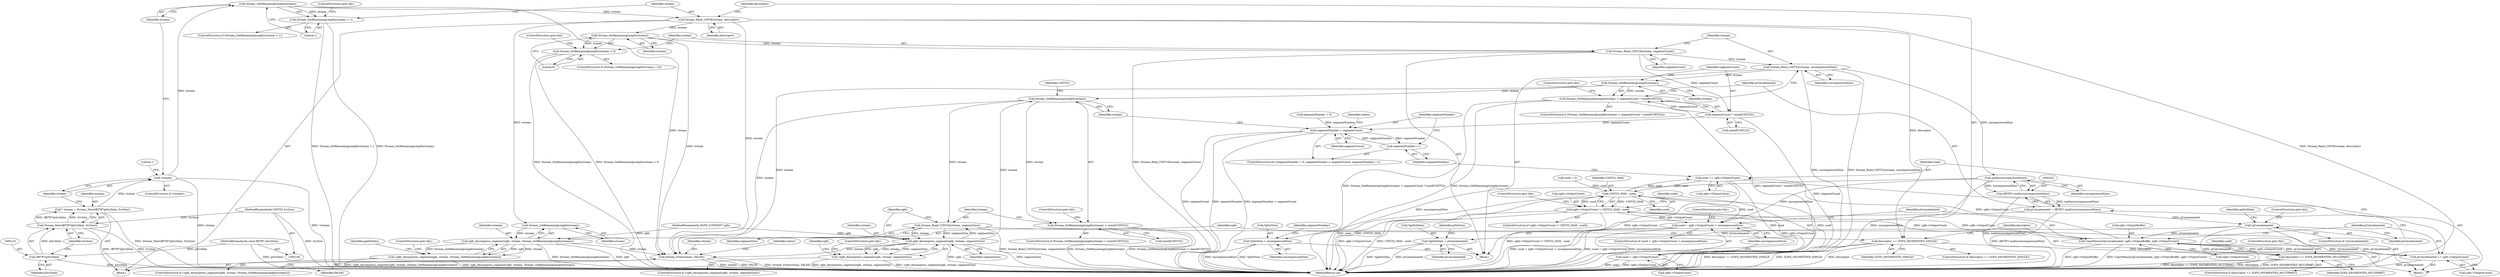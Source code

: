 digraph "0_FreeRDP_602f4a2e14b41703b5f431de3154cd46a5750a2d@API" {
"1000134" [label="(Call,Stream_GetRemainingLength(stream))"];
"1000127" [label="(Call,!stream)"];
"1000119" [label="(Call,* stream = Stream_New((BYTE*)pSrcData, SrcSize))"];
"1000121" [label="(Call,Stream_New((BYTE*)pSrcData, SrcSize))"];
"1000122" [label="(Call,(BYTE*)pSrcData)"];
"1000106" [label="(MethodParameterIn,const BYTE* pSrcData)"];
"1000107" [label="(MethodParameterIn,UINT32 SrcSize)"];
"1000133" [label="(Call,Stream_GetRemainingLength(stream) < 1)"];
"1000138" [label="(Call,Stream_Read_UINT8(stream, descriptor))"];
"1000142" [label="(Call,descriptor == ZGFX_SEGMENTED_SINGLE)"];
"1000195" [label="(Call,descriptor == ZGFX_SEGMENTED_MULTIPART)"];
"1000151" [label="(Call,Stream_GetRemainingLength(stream))"];
"1000148" [label="(Call,zgfx_decompress_segment(zgfx, stream, Stream_GetRemainingLength(stream)))"];
"1000147" [label="(Call,!zgfx_decompress_segment(zgfx, stream, Stream_GetRemainingLength(stream)))"];
"1000317" [label="(Call,Stream_Free(stream, FALSE))"];
"1000210" [label="(Call,Stream_GetRemainingLength(stream))"];
"1000209" [label="(Call,Stream_GetRemainingLength(stream) < 6)"];
"1000214" [label="(Call,Stream_Read_UINT16(stream, segmentCount))"];
"1000217" [label="(Call,Stream_Read_UINT32(stream, uncompressedSize))"];
"1000222" [label="(Call,Stream_GetRemainingLength(stream))"];
"1000221" [label="(Call,Stream_GetRemainingLength(stream) < segmentCount * sizeof(UINT32))"];
"1000259" [label="(Call,Stream_GetRemainingLength(stream))"];
"1000258" [label="(Call,Stream_GetRemainingLength(stream) < sizeof(UINT32))"];
"1000264" [label="(Call,Stream_Read_UINT32(stream, segmentSize))"];
"1000269" [label="(Call,zgfx_decompress_segment(zgfx, stream, segmentSize))"];
"1000268" [label="(Call,!zgfx_decompress_segment(zgfx, stream, segmentSize))"];
"1000233" [label="(Call,malloc(uncompressedSize))"];
"1000231" [label="(Call,(BYTE*) malloc(uncompressedSize))"];
"1000229" [label="(Call,pConcatenated = (BYTE*) malloc(uncompressedSize))"];
"1000236" [label="(Call,!pConcatenated)"];
"1000239" [label="(Call,*ppDstData = pConcatenated)"];
"1000292" [label="(Call,CopyMemory(pConcatenated, zgfx->OutputBuffer, zgfx->OutputCount))"];
"1000275" [label="(Call,zgfx->OutputCount > UINT32_MAX - used)"];
"1000284" [label="(Call,used + zgfx->OutputCount > uncompressedSize)"];
"1000285" [label="(Call,used + zgfx->OutputCount)"];
"1000300" [label="(Call,pConcatenated += zgfx->OutputCount)"];
"1000305" [label="(Call,used += zgfx->OutputCount)"];
"1000279" [label="(Call,UINT32_MAX - used)"];
"1000243" [label="(Call,*pDstSize = uncompressedSize)"];
"1000224" [label="(Call,segmentCount * sizeof(UINT32))"];
"1000251" [label="(Call,segmentNumber < segmentCount)"];
"1000254" [label="(Call,segmentNumber++)"];
"1000205" [label="(Call,used = 0)"];
"1000142" [label="(Call,descriptor == ZGFX_SEGMENTED_SINGLE)"];
"1000287" [label="(Call,zgfx->OutputCount)"];
"1000148" [label="(Call,zgfx_decompress_segment(zgfx, stream, Stream_GetRemainingLength(stream)))"];
"1000195" [label="(Call,descriptor == ZGFX_SEGMENTED_MULTIPART)"];
"1000217" [label="(Call,Stream_Read_UINT32(stream, uncompressedSize))"];
"1000294" [label="(Call,zgfx->OutputBuffer)"];
"1000293" [label="(Identifier,pConcatenated)"];
"1000218" [label="(Identifier,stream)"];
"1000307" [label="(Call,zgfx->OutputCount)"];
"1000152" [label="(Identifier,stream)"];
"1000317" [label="(Call,Stream_Free(stream, FALSE))"];
"1000259" [label="(Call,Stream_GetRemainingLength(stream))"];
"1000284" [label="(Call,used + zgfx->OutputCount > uncompressedSize)"];
"1000219" [label="(Identifier,uncompressedSize)"];
"1000240" [label="(Call,*ppDstData)"];
"1000131" [label="(Literal,1)"];
"1000305" [label="(Call,used += zgfx->OutputCount)"];
"1000272" [label="(Identifier,segmentSize)"];
"1000276" [label="(Call,zgfx->OutputCount)"];
"1000281" [label="(Identifier,used)"];
"1000107" [label="(MethodParameterIn,UINT32 SrcSize)"];
"1000290" [label="(Identifier,uncompressedSize)"];
"1000248" [label="(Call,segmentNumber = 0)"];
"1000291" [label="(ControlStructure,goto fail;)"];
"1000273" [label="(ControlStructure,goto fail;)"];
"1000124" [label="(Identifier,pSrcData)"];
"1000147" [label="(Call,!zgfx_decompress_segment(zgfx, stream, Stream_GetRemainingLength(stream)))"];
"1000251" [label="(Call,segmentNumber < segmentCount)"];
"1000300" [label="(Call,pConcatenated += zgfx->OutputCount)"];
"1000254" [label="(Call,segmentNumber++)"];
"1000321" [label="(Identifier,status)"];
"1000253" [label="(Identifier,segmentCount)"];
"1000236" [label="(Call,!pConcatenated)"];
"1000211" [label="(Identifier,stream)"];
"1000139" [label="(Identifier,stream)"];
"1000120" [label="(Identifier,stream)"];
"1000225" [label="(Identifier,segmentCount)"];
"1000267" [label="(ControlStructure,if (!zgfx_decompress_segment(zgfx, stream, segmentSize)))"];
"1000285" [label="(Call,used + zgfx->OutputCount)"];
"1000153" [label="(ControlStructure,goto fail;)"];
"1000150" [label="(Identifier,stream)"];
"1000238" [label="(ControlStructure,goto fail;)"];
"1000222" [label="(Call,Stream_GetRemainingLength(stream))"];
"1000221" [label="(Call,Stream_GetRemainingLength(stream) < segmentCount * sizeof(UINT32))"];
"1000146" [label="(ControlStructure,if (!zgfx_decompress_segment(zgfx, stream, Stream_GetRemainingLength(stream))))"];
"1000255" [label="(Identifier,segmentNumber)"];
"1000121" [label="(Call,Stream_New((BYTE*)pSrcData, SrcSize))"];
"1000194" [label="(ControlStructure,if (descriptor == ZGFX_SEGMENTED_MULTIPART))"];
"1000314" [label="(Identifier,status)"];
"1000197" [label="(Identifier,ZGFX_SEGMENTED_MULTIPART)"];
"1000128" [label="(Identifier,stream)"];
"1000268" [label="(Call,!zgfx_decompress_segment(zgfx, stream, segmentSize))"];
"1000306" [label="(Identifier,used)"];
"1000274" [label="(ControlStructure,if (zgfx->OutputCount > UINT32_MAX - used))"];
"1000280" [label="(Identifier,UINT32_MAX)"];
"1000234" [label="(Identifier,uncompressedSize)"];
"1000119" [label="(Call,* stream = Stream_New((BYTE*)pSrcData, SrcSize))"];
"1000249" [label="(Identifier,segmentNumber)"];
"1000122" [label="(Call,(BYTE*)pSrcData)"];
"1000301" [label="(Identifier,pConcatenated)"];
"1000322" [label="(MethodReturn,int)"];
"1000226" [label="(Call,sizeof(UINT32))"];
"1000206" [label="(Identifier,used)"];
"1000233" [label="(Call,malloc(uncompressedSize))"];
"1000237" [label="(Identifier,pConcatenated)"];
"1000277" [label="(Identifier,zgfx)"];
"1000140" [label="(Identifier,descriptor)"];
"1000241" [label="(Identifier,ppDstData)"];
"1000257" [label="(ControlStructure,if (Stream_GetRemainingLength(stream) < sizeof(UINT32)))"];
"1000209" [label="(Call,Stream_GetRemainingLength(stream) < 6)"];
"1000265" [label="(Identifier,stream)"];
"1000252" [label="(Identifier,segmentNumber)"];
"1000235" [label="(ControlStructure,if (!pConcatenated))"];
"1000262" [label="(Identifier,UINT32)"];
"1000244" [label="(Call,*pDstSize)"];
"1000125" [label="(Identifier,SrcSize)"];
"1000243" [label="(Call,*pDstSize = uncompressedSize)"];
"1000137" [label="(ControlStructure,goto fail;)"];
"1000127" [label="(Call,!stream)"];
"1000215" [label="(Identifier,stream)"];
"1000319" [label="(Identifier,FALSE)"];
"1000198" [label="(Block,)"];
"1000231" [label="(Call,(BYTE*) malloc(uncompressedSize))"];
"1000286" [label="(Identifier,used)"];
"1000105" [label="(MethodParameterIn,ZGFX_CONTEXT* zgfx)"];
"1000230" [label="(Identifier,pConcatenated)"];
"1000210" [label="(Call,Stream_GetRemainingLength(stream))"];
"1000297" [label="(Call,zgfx->OutputCount)"];
"1000126" [label="(ControlStructure,if (!stream))"];
"1000214" [label="(Call,Stream_Read_UINT16(stream, segmentCount))"];
"1000279" [label="(Call,UINT32_MAX - used)"];
"1000312" [label="(ControlStructure,goto fail;)"];
"1000135" [label="(Identifier,stream)"];
"1000220" [label="(ControlStructure,if (Stream_GetRemainingLength(stream) < segmentCount * sizeof(UINT32)))"];
"1000282" [label="(ControlStructure,goto fail;)"];
"1000269" [label="(Call,zgfx_decompress_segment(zgfx, stream, segmentSize))"];
"1000260" [label="(Identifier,stream)"];
"1000228" [label="(ControlStructure,goto fail;)"];
"1000246" [label="(Identifier,uncompressedSize)"];
"1000138" [label="(Call,Stream_Read_UINT8(stream, descriptor))"];
"1000245" [label="(Identifier,pDstSize)"];
"1000261" [label="(Call,sizeof(UINT32))"];
"1000208" [label="(ControlStructure,if (Stream_GetRemainingLength(stream) < 6))"];
"1000318" [label="(Identifier,stream)"];
"1000149" [label="(Identifier,zgfx)"];
"1000256" [label="(Block,)"];
"1000229" [label="(Call,pConcatenated = (BYTE*) malloc(uncompressedSize))"];
"1000196" [label="(Identifier,descriptor)"];
"1000275" [label="(Call,zgfx->OutputCount > UINT32_MAX - used)"];
"1000216" [label="(Identifier,segmentCount)"];
"1000302" [label="(Call,zgfx->OutputCount)"];
"1000224" [label="(Call,segmentCount * sizeof(UINT32))"];
"1000271" [label="(Identifier,stream)"];
"1000270" [label="(Identifier,zgfx)"];
"1000239" [label="(Call,*ppDstData = pConcatenated)"];
"1000213" [label="(ControlStructure,goto fail;)"];
"1000151" [label="(Call,Stream_GetRemainingLength(stream))"];
"1000144" [label="(Identifier,ZGFX_SEGMENTED_SINGLE)"];
"1000242" [label="(Identifier,pConcatenated)"];
"1000143" [label="(Identifier,descriptor)"];
"1000264" [label="(Call,Stream_Read_UINT32(stream, segmentSize))"];
"1000258" [label="(Call,Stream_GetRemainingLength(stream) < sizeof(UINT32))"];
"1000132" [label="(ControlStructure,if (Stream_GetRemainingLength(stream) < 1))"];
"1000212" [label="(Literal,6)"];
"1000292" [label="(Call,CopyMemory(pConcatenated, zgfx->OutputBuffer, zgfx->OutputCount))"];
"1000141" [label="(ControlStructure,if (descriptor == ZGFX_SEGMENTED_SINGLE))"];
"1000156" [label="(Identifier,ppDstData)"];
"1000106" [label="(MethodParameterIn,const BYTE* pSrcData)"];
"1000247" [label="(ControlStructure,for (segmentNumber = 0; segmentNumber < segmentCount; segmentNumber++))"];
"1000266" [label="(Identifier,segmentSize)"];
"1000283" [label="(ControlStructure,if (used + zgfx->OutputCount > uncompressedSize))"];
"1000133" [label="(Call,Stream_GetRemainingLength(stream) < 1)"];
"1000263" [label="(ControlStructure,goto fail;)"];
"1000223" [label="(Identifier,stream)"];
"1000136" [label="(Literal,1)"];
"1000134" [label="(Call,Stream_GetRemainingLength(stream))"];
"1000111" [label="(Block,)"];
"1000134" -> "1000133"  [label="AST: "];
"1000134" -> "1000135"  [label="CFG: "];
"1000135" -> "1000134"  [label="AST: "];
"1000136" -> "1000134"  [label="CFG: "];
"1000134" -> "1000133"  [label="DDG: stream"];
"1000127" -> "1000134"  [label="DDG: stream"];
"1000134" -> "1000138"  [label="DDG: stream"];
"1000134" -> "1000317"  [label="DDG: stream"];
"1000127" -> "1000126"  [label="AST: "];
"1000127" -> "1000128"  [label="CFG: "];
"1000128" -> "1000127"  [label="AST: "];
"1000131" -> "1000127"  [label="CFG: "];
"1000135" -> "1000127"  [label="CFG: "];
"1000127" -> "1000322"  [label="DDG: !stream"];
"1000127" -> "1000322"  [label="DDG: stream"];
"1000119" -> "1000127"  [label="DDG: stream"];
"1000119" -> "1000111"  [label="AST: "];
"1000119" -> "1000121"  [label="CFG: "];
"1000120" -> "1000119"  [label="AST: "];
"1000121" -> "1000119"  [label="AST: "];
"1000128" -> "1000119"  [label="CFG: "];
"1000119" -> "1000322"  [label="DDG: Stream_New((BYTE*)pSrcData, SrcSize)"];
"1000121" -> "1000119"  [label="DDG: (BYTE*)pSrcData"];
"1000121" -> "1000119"  [label="DDG: SrcSize"];
"1000121" -> "1000125"  [label="CFG: "];
"1000122" -> "1000121"  [label="AST: "];
"1000125" -> "1000121"  [label="AST: "];
"1000121" -> "1000322"  [label="DDG: SrcSize"];
"1000121" -> "1000322"  [label="DDG: (BYTE*)pSrcData"];
"1000122" -> "1000121"  [label="DDG: pSrcData"];
"1000107" -> "1000121"  [label="DDG: SrcSize"];
"1000122" -> "1000124"  [label="CFG: "];
"1000123" -> "1000122"  [label="AST: "];
"1000124" -> "1000122"  [label="AST: "];
"1000125" -> "1000122"  [label="CFG: "];
"1000122" -> "1000322"  [label="DDG: pSrcData"];
"1000106" -> "1000122"  [label="DDG: pSrcData"];
"1000106" -> "1000104"  [label="AST: "];
"1000106" -> "1000322"  [label="DDG: pSrcData"];
"1000107" -> "1000104"  [label="AST: "];
"1000107" -> "1000322"  [label="DDG: SrcSize"];
"1000133" -> "1000132"  [label="AST: "];
"1000133" -> "1000136"  [label="CFG: "];
"1000136" -> "1000133"  [label="AST: "];
"1000137" -> "1000133"  [label="CFG: "];
"1000139" -> "1000133"  [label="CFG: "];
"1000133" -> "1000322"  [label="DDG: Stream_GetRemainingLength(stream)"];
"1000133" -> "1000322"  [label="DDG: Stream_GetRemainingLength(stream) < 1"];
"1000138" -> "1000111"  [label="AST: "];
"1000138" -> "1000140"  [label="CFG: "];
"1000139" -> "1000138"  [label="AST: "];
"1000140" -> "1000138"  [label="AST: "];
"1000143" -> "1000138"  [label="CFG: "];
"1000138" -> "1000322"  [label="DDG: Stream_Read_UINT8(stream, descriptor)"];
"1000138" -> "1000142"  [label="DDG: descriptor"];
"1000138" -> "1000151"  [label="DDG: stream"];
"1000138" -> "1000210"  [label="DDG: stream"];
"1000138" -> "1000317"  [label="DDG: stream"];
"1000142" -> "1000141"  [label="AST: "];
"1000142" -> "1000144"  [label="CFG: "];
"1000143" -> "1000142"  [label="AST: "];
"1000144" -> "1000142"  [label="AST: "];
"1000149" -> "1000142"  [label="CFG: "];
"1000196" -> "1000142"  [label="CFG: "];
"1000142" -> "1000322"  [label="DDG: descriptor == ZGFX_SEGMENTED_SINGLE"];
"1000142" -> "1000322"  [label="DDG: ZGFX_SEGMENTED_SINGLE"];
"1000142" -> "1000322"  [label="DDG: descriptor"];
"1000142" -> "1000195"  [label="DDG: descriptor"];
"1000195" -> "1000194"  [label="AST: "];
"1000195" -> "1000197"  [label="CFG: "];
"1000196" -> "1000195"  [label="AST: "];
"1000197" -> "1000195"  [label="AST: "];
"1000206" -> "1000195"  [label="CFG: "];
"1000312" -> "1000195"  [label="CFG: "];
"1000195" -> "1000322"  [label="DDG: ZGFX_SEGMENTED_MULTIPART"];
"1000195" -> "1000322"  [label="DDG: descriptor == ZGFX_SEGMENTED_MULTIPART"];
"1000195" -> "1000322"  [label="DDG: descriptor"];
"1000151" -> "1000148"  [label="AST: "];
"1000151" -> "1000152"  [label="CFG: "];
"1000152" -> "1000151"  [label="AST: "];
"1000148" -> "1000151"  [label="CFG: "];
"1000151" -> "1000148"  [label="DDG: stream"];
"1000148" -> "1000147"  [label="AST: "];
"1000149" -> "1000148"  [label="AST: "];
"1000150" -> "1000148"  [label="AST: "];
"1000147" -> "1000148"  [label="CFG: "];
"1000148" -> "1000322"  [label="DDG: Stream_GetRemainingLength(stream)"];
"1000148" -> "1000322"  [label="DDG: zgfx"];
"1000148" -> "1000147"  [label="DDG: zgfx"];
"1000148" -> "1000147"  [label="DDG: stream"];
"1000148" -> "1000147"  [label="DDG: Stream_GetRemainingLength(stream)"];
"1000105" -> "1000148"  [label="DDG: zgfx"];
"1000148" -> "1000317"  [label="DDG: stream"];
"1000147" -> "1000146"  [label="AST: "];
"1000153" -> "1000147"  [label="CFG: "];
"1000156" -> "1000147"  [label="CFG: "];
"1000147" -> "1000322"  [label="DDG: zgfx_decompress_segment(zgfx, stream, Stream_GetRemainingLength(stream))"];
"1000147" -> "1000322"  [label="DDG: !zgfx_decompress_segment(zgfx, stream, Stream_GetRemainingLength(stream))"];
"1000317" -> "1000111"  [label="AST: "];
"1000317" -> "1000319"  [label="CFG: "];
"1000318" -> "1000317"  [label="AST: "];
"1000319" -> "1000317"  [label="AST: "];
"1000321" -> "1000317"  [label="CFG: "];
"1000317" -> "1000322"  [label="DDG: stream"];
"1000317" -> "1000322"  [label="DDG: FALSE"];
"1000317" -> "1000322"  [label="DDG: Stream_Free(stream, FALSE)"];
"1000259" -> "1000317"  [label="DDG: stream"];
"1000222" -> "1000317"  [label="DDG: stream"];
"1000269" -> "1000317"  [label="DDG: stream"];
"1000210" -> "1000317"  [label="DDG: stream"];
"1000210" -> "1000209"  [label="AST: "];
"1000210" -> "1000211"  [label="CFG: "];
"1000211" -> "1000210"  [label="AST: "];
"1000212" -> "1000210"  [label="CFG: "];
"1000210" -> "1000209"  [label="DDG: stream"];
"1000210" -> "1000214"  [label="DDG: stream"];
"1000209" -> "1000208"  [label="AST: "];
"1000209" -> "1000212"  [label="CFG: "];
"1000212" -> "1000209"  [label="AST: "];
"1000213" -> "1000209"  [label="CFG: "];
"1000215" -> "1000209"  [label="CFG: "];
"1000209" -> "1000322"  [label="DDG: Stream_GetRemainingLength(stream) < 6"];
"1000209" -> "1000322"  [label="DDG: Stream_GetRemainingLength(stream)"];
"1000214" -> "1000198"  [label="AST: "];
"1000214" -> "1000216"  [label="CFG: "];
"1000215" -> "1000214"  [label="AST: "];
"1000216" -> "1000214"  [label="AST: "];
"1000218" -> "1000214"  [label="CFG: "];
"1000214" -> "1000322"  [label="DDG: Stream_Read_UINT16(stream, segmentCount)"];
"1000214" -> "1000217"  [label="DDG: stream"];
"1000214" -> "1000224"  [label="DDG: segmentCount"];
"1000217" -> "1000198"  [label="AST: "];
"1000217" -> "1000219"  [label="CFG: "];
"1000218" -> "1000217"  [label="AST: "];
"1000219" -> "1000217"  [label="AST: "];
"1000223" -> "1000217"  [label="CFG: "];
"1000217" -> "1000322"  [label="DDG: uncompressedSize"];
"1000217" -> "1000322"  [label="DDG: Stream_Read_UINT32(stream, uncompressedSize)"];
"1000217" -> "1000222"  [label="DDG: stream"];
"1000217" -> "1000233"  [label="DDG: uncompressedSize"];
"1000222" -> "1000221"  [label="AST: "];
"1000222" -> "1000223"  [label="CFG: "];
"1000223" -> "1000222"  [label="AST: "];
"1000225" -> "1000222"  [label="CFG: "];
"1000222" -> "1000221"  [label="DDG: stream"];
"1000222" -> "1000259"  [label="DDG: stream"];
"1000221" -> "1000220"  [label="AST: "];
"1000221" -> "1000224"  [label="CFG: "];
"1000224" -> "1000221"  [label="AST: "];
"1000228" -> "1000221"  [label="CFG: "];
"1000230" -> "1000221"  [label="CFG: "];
"1000221" -> "1000322"  [label="DDG: Stream_GetRemainingLength(stream) < segmentCount * sizeof(UINT32)"];
"1000221" -> "1000322"  [label="DDG: Stream_GetRemainingLength(stream)"];
"1000221" -> "1000322"  [label="DDG: segmentCount * sizeof(UINT32)"];
"1000224" -> "1000221"  [label="DDG: segmentCount"];
"1000259" -> "1000258"  [label="AST: "];
"1000259" -> "1000260"  [label="CFG: "];
"1000260" -> "1000259"  [label="AST: "];
"1000262" -> "1000259"  [label="CFG: "];
"1000259" -> "1000258"  [label="DDG: stream"];
"1000269" -> "1000259"  [label="DDG: stream"];
"1000259" -> "1000264"  [label="DDG: stream"];
"1000258" -> "1000257"  [label="AST: "];
"1000258" -> "1000261"  [label="CFG: "];
"1000261" -> "1000258"  [label="AST: "];
"1000263" -> "1000258"  [label="CFG: "];
"1000265" -> "1000258"  [label="CFG: "];
"1000258" -> "1000322"  [label="DDG: Stream_GetRemainingLength(stream)"];
"1000258" -> "1000322"  [label="DDG: Stream_GetRemainingLength(stream) < sizeof(UINT32)"];
"1000264" -> "1000256"  [label="AST: "];
"1000264" -> "1000266"  [label="CFG: "];
"1000265" -> "1000264"  [label="AST: "];
"1000266" -> "1000264"  [label="AST: "];
"1000270" -> "1000264"  [label="CFG: "];
"1000264" -> "1000322"  [label="DDG: Stream_Read_UINT32(stream, segmentSize)"];
"1000269" -> "1000264"  [label="DDG: segmentSize"];
"1000264" -> "1000269"  [label="DDG: stream"];
"1000264" -> "1000269"  [label="DDG: segmentSize"];
"1000269" -> "1000268"  [label="AST: "];
"1000269" -> "1000272"  [label="CFG: "];
"1000270" -> "1000269"  [label="AST: "];
"1000271" -> "1000269"  [label="AST: "];
"1000272" -> "1000269"  [label="AST: "];
"1000268" -> "1000269"  [label="CFG: "];
"1000269" -> "1000322"  [label="DDG: zgfx"];
"1000269" -> "1000322"  [label="DDG: segmentSize"];
"1000269" -> "1000268"  [label="DDG: zgfx"];
"1000269" -> "1000268"  [label="DDG: stream"];
"1000269" -> "1000268"  [label="DDG: segmentSize"];
"1000105" -> "1000269"  [label="DDG: zgfx"];
"1000268" -> "1000267"  [label="AST: "];
"1000273" -> "1000268"  [label="CFG: "];
"1000277" -> "1000268"  [label="CFG: "];
"1000268" -> "1000322"  [label="DDG: zgfx_decompress_segment(zgfx, stream, segmentSize)"];
"1000268" -> "1000322"  [label="DDG: !zgfx_decompress_segment(zgfx, stream, segmentSize)"];
"1000233" -> "1000231"  [label="AST: "];
"1000233" -> "1000234"  [label="CFG: "];
"1000234" -> "1000233"  [label="AST: "];
"1000231" -> "1000233"  [label="CFG: "];
"1000233" -> "1000322"  [label="DDG: uncompressedSize"];
"1000233" -> "1000231"  [label="DDG: uncompressedSize"];
"1000233" -> "1000243"  [label="DDG: uncompressedSize"];
"1000233" -> "1000284"  [label="DDG: uncompressedSize"];
"1000231" -> "1000229"  [label="AST: "];
"1000232" -> "1000231"  [label="AST: "];
"1000229" -> "1000231"  [label="CFG: "];
"1000231" -> "1000322"  [label="DDG: malloc(uncompressedSize)"];
"1000231" -> "1000229"  [label="DDG: malloc(uncompressedSize)"];
"1000229" -> "1000198"  [label="AST: "];
"1000230" -> "1000229"  [label="AST: "];
"1000237" -> "1000229"  [label="CFG: "];
"1000229" -> "1000322"  [label="DDG: (BYTE*) malloc(uncompressedSize)"];
"1000229" -> "1000236"  [label="DDG: pConcatenated"];
"1000236" -> "1000235"  [label="AST: "];
"1000236" -> "1000237"  [label="CFG: "];
"1000237" -> "1000236"  [label="AST: "];
"1000238" -> "1000236"  [label="CFG: "];
"1000241" -> "1000236"  [label="CFG: "];
"1000236" -> "1000322"  [label="DDG: pConcatenated"];
"1000236" -> "1000322"  [label="DDG: !pConcatenated"];
"1000236" -> "1000239"  [label="DDG: pConcatenated"];
"1000236" -> "1000292"  [label="DDG: pConcatenated"];
"1000239" -> "1000198"  [label="AST: "];
"1000239" -> "1000242"  [label="CFG: "];
"1000240" -> "1000239"  [label="AST: "];
"1000242" -> "1000239"  [label="AST: "];
"1000245" -> "1000239"  [label="CFG: "];
"1000239" -> "1000322"  [label="DDG: *ppDstData"];
"1000239" -> "1000322"  [label="DDG: pConcatenated"];
"1000292" -> "1000256"  [label="AST: "];
"1000292" -> "1000297"  [label="CFG: "];
"1000293" -> "1000292"  [label="AST: "];
"1000294" -> "1000292"  [label="AST: "];
"1000297" -> "1000292"  [label="AST: "];
"1000301" -> "1000292"  [label="CFG: "];
"1000292" -> "1000322"  [label="DDG: CopyMemory(pConcatenated, zgfx->OutputBuffer, zgfx->OutputCount)"];
"1000292" -> "1000322"  [label="DDG: zgfx->OutputBuffer"];
"1000292" -> "1000275"  [label="DDG: zgfx->OutputCount"];
"1000300" -> "1000292"  [label="DDG: pConcatenated"];
"1000275" -> "1000292"  [label="DDG: zgfx->OutputCount"];
"1000292" -> "1000300"  [label="DDG: zgfx->OutputCount"];
"1000292" -> "1000300"  [label="DDG: pConcatenated"];
"1000292" -> "1000305"  [label="DDG: zgfx->OutputCount"];
"1000275" -> "1000274"  [label="AST: "];
"1000275" -> "1000279"  [label="CFG: "];
"1000276" -> "1000275"  [label="AST: "];
"1000279" -> "1000275"  [label="AST: "];
"1000282" -> "1000275"  [label="CFG: "];
"1000286" -> "1000275"  [label="CFG: "];
"1000275" -> "1000322"  [label="DDG: zgfx->OutputCount > UINT32_MAX - used"];
"1000275" -> "1000322"  [label="DDG: zgfx->OutputCount"];
"1000275" -> "1000322"  [label="DDG: UINT32_MAX - used"];
"1000279" -> "1000275"  [label="DDG: UINT32_MAX"];
"1000279" -> "1000275"  [label="DDG: used"];
"1000275" -> "1000284"  [label="DDG: zgfx->OutputCount"];
"1000275" -> "1000285"  [label="DDG: zgfx->OutputCount"];
"1000284" -> "1000283"  [label="AST: "];
"1000284" -> "1000290"  [label="CFG: "];
"1000285" -> "1000284"  [label="AST: "];
"1000290" -> "1000284"  [label="AST: "];
"1000291" -> "1000284"  [label="CFG: "];
"1000293" -> "1000284"  [label="CFG: "];
"1000284" -> "1000322"  [label="DDG: used + zgfx->OutputCount"];
"1000284" -> "1000322"  [label="DDG: used + zgfx->OutputCount > uncompressedSize"];
"1000284" -> "1000322"  [label="DDG: uncompressedSize"];
"1000279" -> "1000284"  [label="DDG: used"];
"1000285" -> "1000287"  [label="CFG: "];
"1000286" -> "1000285"  [label="AST: "];
"1000287" -> "1000285"  [label="AST: "];
"1000290" -> "1000285"  [label="CFG: "];
"1000285" -> "1000322"  [label="DDG: used"];
"1000285" -> "1000322"  [label="DDG: zgfx->OutputCount"];
"1000279" -> "1000285"  [label="DDG: used"];
"1000300" -> "1000256"  [label="AST: "];
"1000300" -> "1000302"  [label="CFG: "];
"1000301" -> "1000300"  [label="AST: "];
"1000302" -> "1000300"  [label="AST: "];
"1000306" -> "1000300"  [label="CFG: "];
"1000300" -> "1000322"  [label="DDG: pConcatenated"];
"1000305" -> "1000256"  [label="AST: "];
"1000305" -> "1000307"  [label="CFG: "];
"1000306" -> "1000305"  [label="AST: "];
"1000307" -> "1000305"  [label="AST: "];
"1000255" -> "1000305"  [label="CFG: "];
"1000305" -> "1000322"  [label="DDG: zgfx->OutputCount"];
"1000305" -> "1000322"  [label="DDG: used"];
"1000305" -> "1000279"  [label="DDG: used"];
"1000279" -> "1000305"  [label="DDG: used"];
"1000279" -> "1000281"  [label="CFG: "];
"1000280" -> "1000279"  [label="AST: "];
"1000281" -> "1000279"  [label="AST: "];
"1000279" -> "1000322"  [label="DDG: UINT32_MAX"];
"1000279" -> "1000322"  [label="DDG: used"];
"1000205" -> "1000279"  [label="DDG: used"];
"1000243" -> "1000198"  [label="AST: "];
"1000243" -> "1000246"  [label="CFG: "];
"1000244" -> "1000243"  [label="AST: "];
"1000246" -> "1000243"  [label="AST: "];
"1000249" -> "1000243"  [label="CFG: "];
"1000243" -> "1000322"  [label="DDG: *pDstSize"];
"1000243" -> "1000322"  [label="DDG: uncompressedSize"];
"1000224" -> "1000226"  [label="CFG: "];
"1000225" -> "1000224"  [label="AST: "];
"1000226" -> "1000224"  [label="AST: "];
"1000224" -> "1000322"  [label="DDG: segmentCount"];
"1000224" -> "1000251"  [label="DDG: segmentCount"];
"1000251" -> "1000247"  [label="AST: "];
"1000251" -> "1000253"  [label="CFG: "];
"1000252" -> "1000251"  [label="AST: "];
"1000253" -> "1000251"  [label="AST: "];
"1000260" -> "1000251"  [label="CFG: "];
"1000314" -> "1000251"  [label="CFG: "];
"1000251" -> "1000322"  [label="DDG: segmentNumber < segmentCount"];
"1000251" -> "1000322"  [label="DDG: segmentCount"];
"1000251" -> "1000322"  [label="DDG: segmentNumber"];
"1000254" -> "1000251"  [label="DDG: segmentNumber"];
"1000248" -> "1000251"  [label="DDG: segmentNumber"];
"1000251" -> "1000254"  [label="DDG: segmentNumber"];
"1000254" -> "1000247"  [label="AST: "];
"1000254" -> "1000255"  [label="CFG: "];
"1000255" -> "1000254"  [label="AST: "];
"1000252" -> "1000254"  [label="CFG: "];
}
